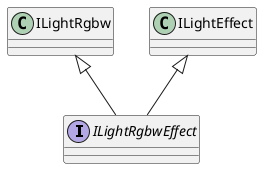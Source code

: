 @startuml
interface ILightRgbwEffect {
}
ILightRgbw <|-- ILightRgbwEffect
ILightEffect <|-- ILightRgbwEffect
@enduml
